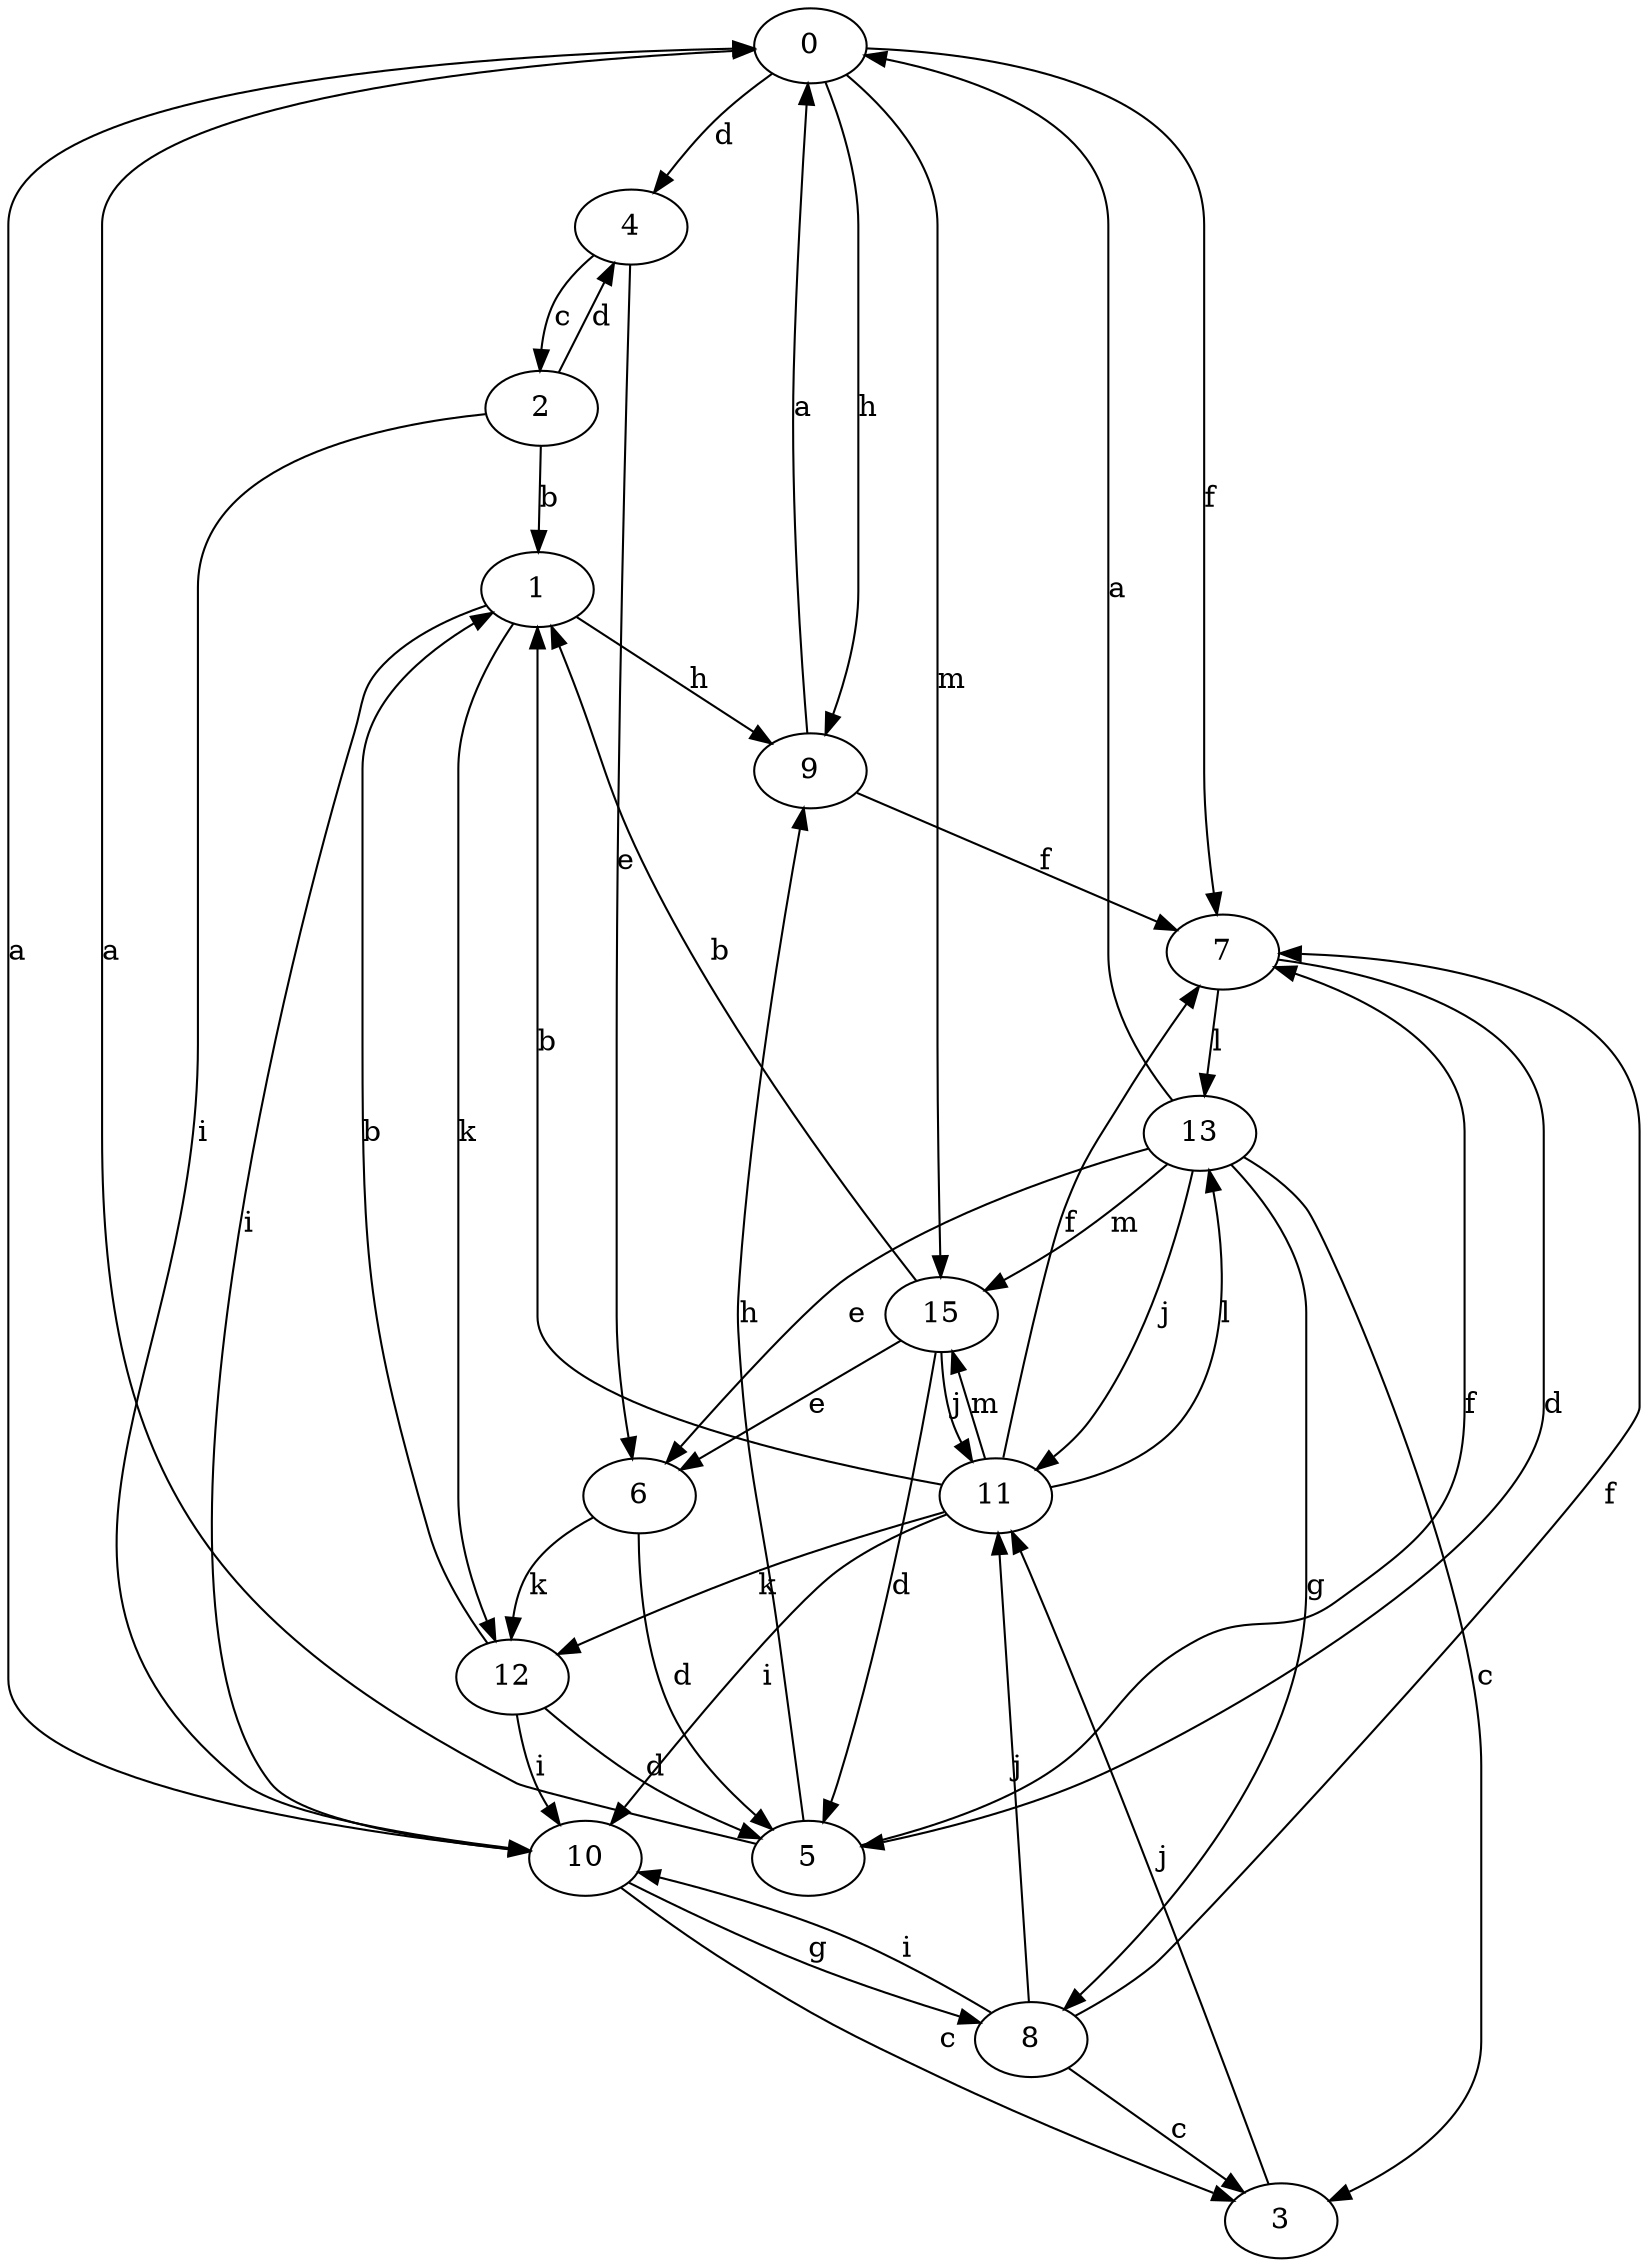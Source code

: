 strict digraph  {
0;
1;
2;
3;
4;
5;
6;
7;
8;
9;
10;
11;
12;
13;
15;
0 -> 4  [label=d];
0 -> 7  [label=f];
0 -> 9  [label=h];
0 -> 15  [label=m];
1 -> 9  [label=h];
1 -> 10  [label=i];
1 -> 12  [label=k];
2 -> 1  [label=b];
2 -> 4  [label=d];
2 -> 10  [label=i];
3 -> 11  [label=j];
4 -> 2  [label=c];
4 -> 6  [label=e];
5 -> 0  [label=a];
5 -> 7  [label=f];
5 -> 9  [label=h];
6 -> 5  [label=d];
6 -> 12  [label=k];
7 -> 5  [label=d];
7 -> 13  [label=l];
8 -> 3  [label=c];
8 -> 7  [label=f];
8 -> 10  [label=i];
8 -> 11  [label=j];
9 -> 0  [label=a];
9 -> 7  [label=f];
10 -> 0  [label=a];
10 -> 3  [label=c];
10 -> 8  [label=g];
11 -> 1  [label=b];
11 -> 7  [label=f];
11 -> 10  [label=i];
11 -> 12  [label=k];
11 -> 13  [label=l];
11 -> 15  [label=m];
12 -> 1  [label=b];
12 -> 5  [label=d];
12 -> 10  [label=i];
13 -> 0  [label=a];
13 -> 3  [label=c];
13 -> 6  [label=e];
13 -> 8  [label=g];
13 -> 11  [label=j];
13 -> 15  [label=m];
15 -> 1  [label=b];
15 -> 5  [label=d];
15 -> 6  [label=e];
15 -> 11  [label=j];
}
